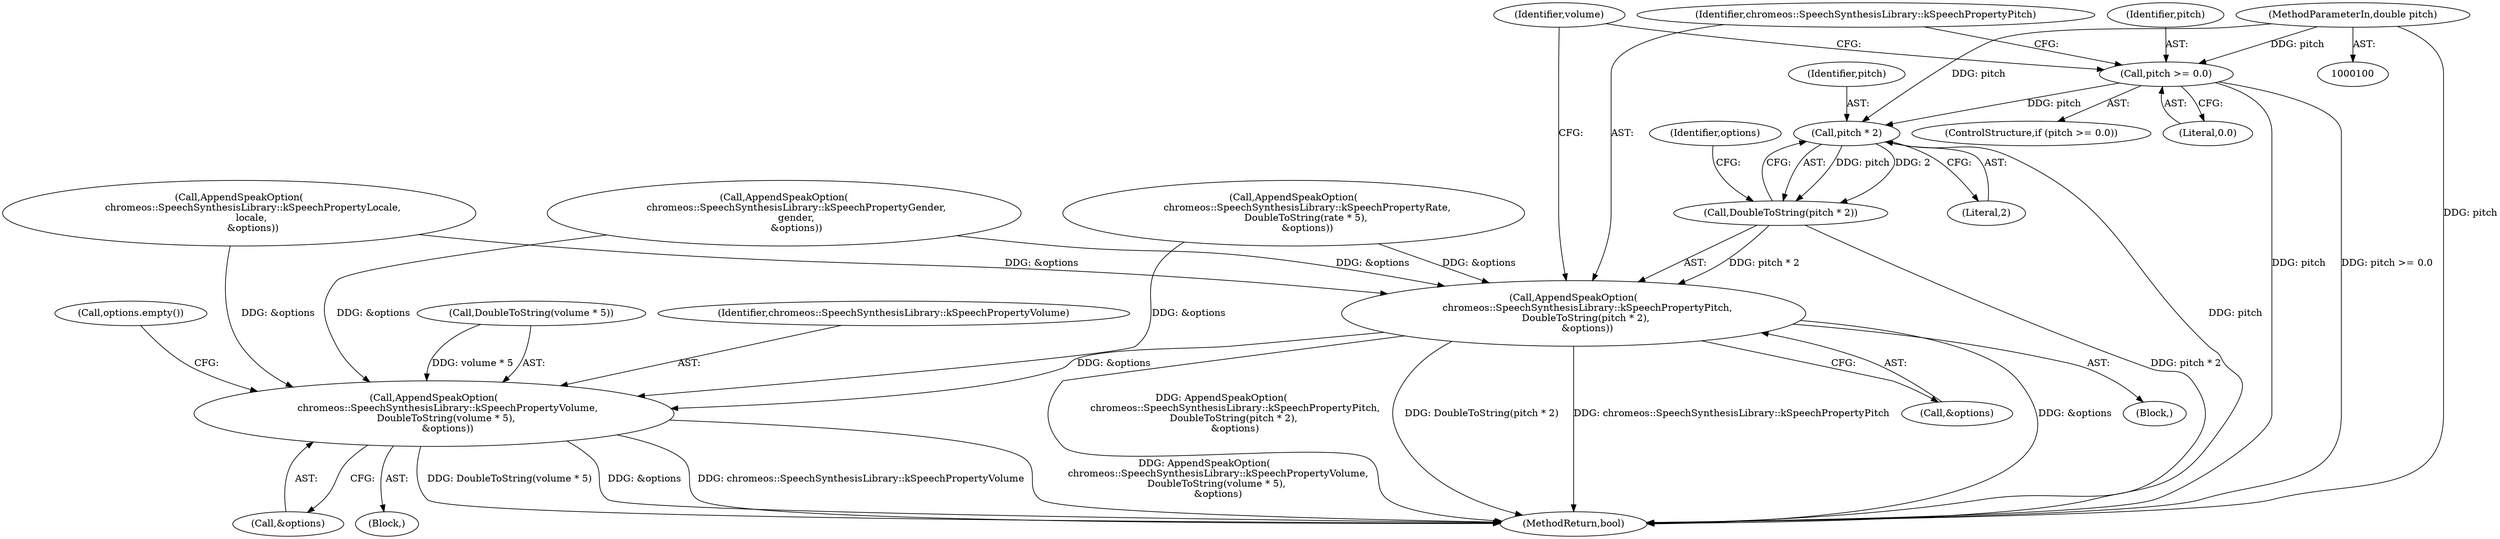 digraph "1_Chrome_c63f2b7fe4fe2977f858a8e36d5f48db17eff2e7_26@del" {
"1000153" [label="(Call,pitch >= 0.0)"];
"1000105" [label="(MethodParameterIn,double pitch)"];
"1000160" [label="(Call,pitch * 2)"];
"1000159" [label="(Call,DoubleToString(pitch * 2))"];
"1000157" [label="(Call,AppendSpeakOption(\n         chromeos::SpeechSynthesisLibrary::kSpeechPropertyPitch,\n        DoubleToString(pitch * 2),\n         &options))"];
"1000170" [label="(Call,AppendSpeakOption(\n         chromeos::SpeechSynthesisLibrary::kSpeechPropertyVolume,\n        DoubleToString(volume * 5),\n         &options))"];
"1000105" [label="(MethodParameterIn,double pitch)"];
"1000169" [label="(Block,)"];
"1000154" [label="(Identifier,pitch)"];
"1000159" [label="(Call,DoubleToString(pitch * 2))"];
"1000125" [label="(Call,AppendSpeakOption(\n         chromeos::SpeechSynthesisLibrary::kSpeechPropertyLocale,\n        locale,\n         &options))"];
"1000172" [label="(Call,DoubleToString(volume * 5))"];
"1000156" [label="(Block,)"];
"1000171" [label="(Identifier,chromeos::SpeechSynthesisLibrary::kSpeechPropertyVolume)"];
"1000176" [label="(Call,&options)"];
"1000157" [label="(Call,AppendSpeakOption(\n         chromeos::SpeechSynthesisLibrary::kSpeechPropertyPitch,\n        DoubleToString(pitch * 2),\n         &options))"];
"1000163" [label="(Call,&options)"];
"1000167" [label="(Identifier,volume)"];
"1000170" [label="(Call,AppendSpeakOption(\n         chromeos::SpeechSynthesisLibrary::kSpeechPropertyVolume,\n        DoubleToString(volume * 5),\n         &options))"];
"1000187" [label="(MethodReturn,bool)"];
"1000160" [label="(Call,pitch * 2)"];
"1000134" [label="(Call,AppendSpeakOption(\n        chromeos::SpeechSynthesisLibrary::kSpeechPropertyGender,\n        gender,\n        &options))"];
"1000162" [label="(Literal,2)"];
"1000161" [label="(Identifier,pitch)"];
"1000152" [label="(ControlStructure,if (pitch >= 0.0))"];
"1000158" [label="(Identifier,chromeos::SpeechSynthesisLibrary::kSpeechPropertyPitch)"];
"1000155" [label="(Literal,0.0)"];
"1000164" [label="(Identifier,options)"];
"1000180" [label="(Call,options.empty())"];
"1000144" [label="(Call,AppendSpeakOption(\n         chromeos::SpeechSynthesisLibrary::kSpeechPropertyRate,\n        DoubleToString(rate * 5),\n         &options))"];
"1000153" [label="(Call,pitch >= 0.0)"];
"1000153" -> "1000152"  [label="AST: "];
"1000153" -> "1000155"  [label="CFG: "];
"1000154" -> "1000153"  [label="AST: "];
"1000155" -> "1000153"  [label="AST: "];
"1000158" -> "1000153"  [label="CFG: "];
"1000167" -> "1000153"  [label="CFG: "];
"1000153" -> "1000187"  [label="DDG: pitch"];
"1000153" -> "1000187"  [label="DDG: pitch >= 0.0"];
"1000105" -> "1000153"  [label="DDG: pitch"];
"1000153" -> "1000160"  [label="DDG: pitch"];
"1000105" -> "1000100"  [label="AST: "];
"1000105" -> "1000187"  [label="DDG: pitch"];
"1000105" -> "1000160"  [label="DDG: pitch"];
"1000160" -> "1000159"  [label="AST: "];
"1000160" -> "1000162"  [label="CFG: "];
"1000161" -> "1000160"  [label="AST: "];
"1000162" -> "1000160"  [label="AST: "];
"1000159" -> "1000160"  [label="CFG: "];
"1000160" -> "1000187"  [label="DDG: pitch"];
"1000160" -> "1000159"  [label="DDG: pitch"];
"1000160" -> "1000159"  [label="DDG: 2"];
"1000159" -> "1000157"  [label="AST: "];
"1000164" -> "1000159"  [label="CFG: "];
"1000159" -> "1000187"  [label="DDG: pitch * 2"];
"1000159" -> "1000157"  [label="DDG: pitch * 2"];
"1000157" -> "1000156"  [label="AST: "];
"1000157" -> "1000163"  [label="CFG: "];
"1000158" -> "1000157"  [label="AST: "];
"1000163" -> "1000157"  [label="AST: "];
"1000167" -> "1000157"  [label="CFG: "];
"1000157" -> "1000187"  [label="DDG: AppendSpeakOption(\n         chromeos::SpeechSynthesisLibrary::kSpeechPropertyPitch,\n        DoubleToString(pitch * 2),\n         &options)"];
"1000157" -> "1000187"  [label="DDG: DoubleToString(pitch * 2)"];
"1000157" -> "1000187"  [label="DDG: chromeos::SpeechSynthesisLibrary::kSpeechPropertyPitch"];
"1000157" -> "1000187"  [label="DDG: &options"];
"1000144" -> "1000157"  [label="DDG: &options"];
"1000125" -> "1000157"  [label="DDG: &options"];
"1000134" -> "1000157"  [label="DDG: &options"];
"1000157" -> "1000170"  [label="DDG: &options"];
"1000170" -> "1000169"  [label="AST: "];
"1000170" -> "1000176"  [label="CFG: "];
"1000171" -> "1000170"  [label="AST: "];
"1000172" -> "1000170"  [label="AST: "];
"1000176" -> "1000170"  [label="AST: "];
"1000180" -> "1000170"  [label="CFG: "];
"1000170" -> "1000187"  [label="DDG: DoubleToString(volume * 5)"];
"1000170" -> "1000187"  [label="DDG: &options"];
"1000170" -> "1000187"  [label="DDG: chromeos::SpeechSynthesisLibrary::kSpeechPropertyVolume"];
"1000170" -> "1000187"  [label="DDG: AppendSpeakOption(\n         chromeos::SpeechSynthesisLibrary::kSpeechPropertyVolume,\n        DoubleToString(volume * 5),\n         &options)"];
"1000172" -> "1000170"  [label="DDG: volume * 5"];
"1000144" -> "1000170"  [label="DDG: &options"];
"1000125" -> "1000170"  [label="DDG: &options"];
"1000134" -> "1000170"  [label="DDG: &options"];
}
